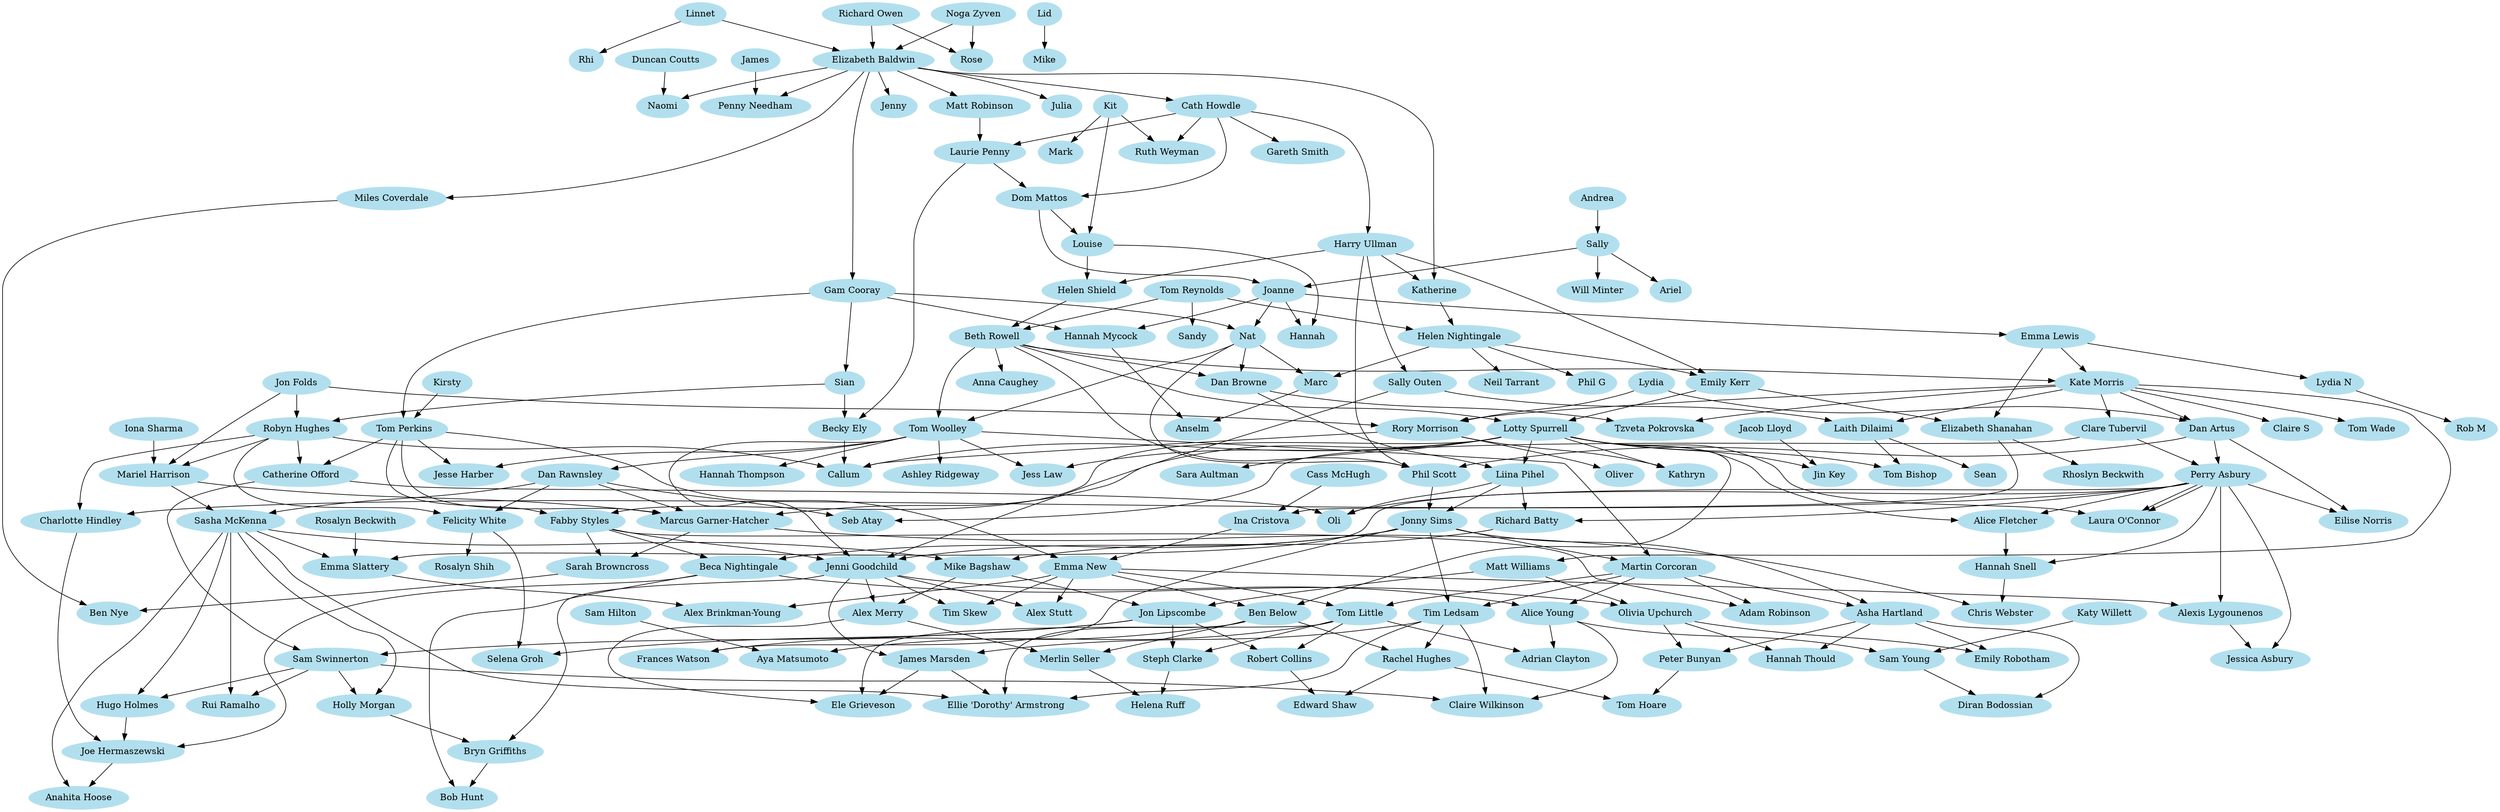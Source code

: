 digraph oules {
    size="1500,750";
    node [color=lightblue2, style=filled];
    adam_robinson [ label="Adam Robinson" ];
    adrian_clayton [ label="Adrian Clayton" ];
    alex_brinkmanyoung [ label="Alex Brinkman-Young" ];
    alexis_lygounenos [ label="Alexis Lygounenos" ];
    alex_merry [ label="Alex Merry" ];
    alex_stutt [ label="Alex Stutt" ];
    alice_fletcher [ label="Alice Fletcher" ];
    alice_young [ label="Alice Young" ];
    anahita_hoose [ label="Anahita Hoose" ];
    andrea [ label="Andrea" ];
    anna_caughey [ label="Anna Caughey" ];
    anselm [ label="Anselm" ];
    ariel [ label="Ariel" ];
    asha_hartland [ label="Asha Hartland" ];
    ashley_ridgeway [ label="Ashley Ridgeway" ];
    aya_matsumoto [ label="Aya Matsumoto" ];
    beca_nightingale [ label="Beca Nightingale" ];
    becky_ely [ label="Becky Ely" ];
    ben_below [ label="Ben Below" ];
    ben_nye [ label="Ben Nye" ];
    beth_rowell [ label="Beth Rowell" ];
    bob_hunt [ label="Bob Hunt" ];
    bryn_griffiths [ label="Bryn Griffiths" ];
    callum [ label="Callum" ];
    cass_mchugh [ label="Cass McHugh" ];
    catherine_offord [ label="Catherine Offord" ];
    cath_howdle [ label="Cath Howdle" ];
    charlotte_hindley [ label="Charlotte Hindley" ];
    chris_webster [ label="Chris Webster" ];
    claire_s [ label="Claire S" ];
    claire_wilkinson [ label="Claire Wilkinson" ];
    clare_tubervil [ label="Clare Tubervil" ];
    dan_artus [ label="Dan Artus" ];
    dan_browne [ label="Dan Browne" ];
    dan_rawnsley [ label="Dan Rawnsley" ];
    diran_bodossian [ label="Diran Bodossian" ];
    dom_mattos [ label="Dom Mattos" ];
    duncan_coutts [ label="Duncan Coutts" ];
    edward_shaw [ label="Edward Shaw" ];
    eilise_norris [ label="Eilise Norris" ];
    ele_grieveson [ label="Ele Grieveson" ];
    elizabeth_baldwin [ label="Elizabeth Baldwin" ];
    elizabeth_shanahan [ label="Elizabeth Shanahan" ];
    ellie_dorothy_armstrong [ label="Ellie 'Dorothy' Armstrong" ];
    emily_kerr [ label="Emily Kerr" ];
    emily_robotham [ label="Emily Robotham" ];
    emma_lewis [ label="Emma Lewis" ];
    emma_new [ label="Emma New" ];
    emma_slattery [ label="Emma Slattery" ];
    fabby_styles [ label="Fabby Styles" ];
    felicity_white [ label="Felicity White" ];
    frances_watson [ label="Frances Watson" ];
    gam_cooray [ label="Gam Cooray" ];
    gareth_smith [ label="Gareth Smith" ];
    hannah [ label="Hannah" ];
    hannah_mycock [ label="Hannah Mycock" ];
    hannah_snell [ label="Hannah Snell" ];
    hannah_thompson [ label="Hannah Thompson" ];
    hannah_thould [ label="Hannah Thould" ];
    harry_ullman [ label="Harry Ullman" ];
    helena_ruff [ label="Helena Ruff" ];
    helen_nightingale [ label="Helen Nightingale" ];
    helen_shield [ label="Helen Shield" ];
    holly_morgan [ label="Holly Morgan" ];
    hugo_holmes [ label="Hugo Holmes" ];
    ina_cristova [ label="Ina Cristova" ];
    iona_sharma [ label="Iona Sharma" ];
    jacob_lloyd [ label="Jacob Lloyd" ];
    james [ label="James" ];
    james_marsden [ label="James Marsden" ];
    jenni_goodchild [ label="Jenni Goodchild" ];
    jenny [ label="Jenny" ];
    jesse_harber [ label="Jesse Harber" ];
    jessica_asbury [ label="Jessica Asbury" ];
    jess_law [ label="Jess Law" ];
    jin_key [ label="Jin Key" ];
    joanne [ label="Joanne" ];
    joe_hermaszewski [ label="Joe Hermaszewski" ];
    jon_folds [ label="Jon Folds" ];
    jon_lipscombe [ label="Jon Lipscombe" ];
    jonny_sims [ label="Jonny Sims" ];
    julia [ label="Julia" ];
    kate_morris [ label="Kate Morris" ];
    katherine [ label="Katherine" ];
    kathryn [ label="Kathryn" ];
    katy_willett [ label="Katy Willett" ];
    kirsty [ label="Kirsty" ];
    kit [ label="Kit" ];
    laith_dilaimi [ label="Laith Dilaimi" ];
    laura_oconnor [ label="Laura O'Connor" ];
    laurie_penny [ label="Laurie Penny" ];
    lid [ label="Lid" ];
    liina_pihel [ label="Liina Pihel" ];
    linnet [ label="Linnet" ];
    lotty_spurrell [ label="Lotty Spurrell" ];
    louise [ label="Louise" ];
    lydia [ label="Lydia" ];
    lydia_n [ label="Lydia N" ];
    marc [ label="Marc" ];
    marcus_garnerhatcher [ label="Marcus Garner-Hatcher" ];
    mariel_harrison [ label="Mariel Harrison" ];
    mark [ label="Mark" ];
    martin_corcoran [ label="Martin Corcoran" ];
    matt_robinson [ label="Matt Robinson" ];
    matt_williams [ label="Matt Williams" ];
    merlin_seller [ label="Merlin Seller" ];
    mike_bagshaw [ label="Mike Bagshaw" ];
    mike [ label="Mike" ];
    miles_coverdale [ label="Miles Coverdale" ];
    naomi [ label="Naomi" ];
    nat [ label="Nat" ];
    neil_tarrant [ label="Neil Tarrant" ];
    noga_zyven [ label="Noga Zyven" ];
    oli [ label="Oli" ];
    oliver [ label="Oliver" ];
    olivia_upchurch [ label="Olivia Upchurch" ];
    penny_needham [ label="Penny Needham" ];
    perry_asbury [ label="Perry Asbury" ];
    peter_bunyan [ label="Peter Bunyan" ];
    phil_g [ label="Phil G" ];
    phil_scott [ label="Phil Scott" ];
    rachel_hughes [ label="Rachel Hughes" ];
    rhi [ label="Rhi" ];
    rhoslyn_beckwith [ label="Rhoslyn Beckwith" ];
    richard_batty [ label="Richard Batty" ];
    richard_owen [ label="Richard Owen" ];
    robert_collins [ label="Robert Collins" ];
    rob_m [ label="Rob M" ];
    robyn_hughes [ label="Robyn Hughes" ];
    rory_morrison [ label="Rory Morrison" ];
    rosalyn_beckwith [ label="Rosalyn Beckwith" ];
    rosalyn_shih [ label="Rosalyn Shih" ];
    rose [ label="Rose" ];
    rui_ramalho [ label="Rui Ramalho" ];
    ruth_weyman [ label="Ruth Weyman" ];
    sally [ label="Sally" ];
    sally_outen [ label="Sally Outen" ];
    sam_hilton [ label="Sam Hilton" ];
    sam_swinnerton [ label="Sam Swinnerton" ];
    sam_young [ label="Sam Young" ];
    sandy [ label="Sandy" ];
    sara_aultman [ label="Sara Aultman" ];
    sarah_browncross [ label="Sarah Browncross" ];
    sasha_mckenna [ label="Sasha McKenna" ];
    sean [ label="Sean" ];
    seb_atay [ label="Seb Atay" ];
    selena_groh [ label="Selena Groh" ];
    sian [ label="Sian" ];
    steph_clarke [ label="Steph Clarke" ];
    tim_ledsam [ label="Tim Ledsam" ];
    tim_skew [ label="Tim Skew" ];
    tom_bishop [ label="Tom Bishop" ];
    tom_hoare [ label="Tom Hoare" ];
    tom_little [ label="Tom Little" ];
    tom_perkins [ label="Tom Perkins" ];
    tom_reynolds [ label="Tom Reynolds" ];
    tom_wade [ label="Tom Wade" ];
    tom_woolley [ label="Tom Woolley" ];
    tzveta_pokrovska [ label="Tzveta Pokrovska" ];
    will_minter [ label="Will Minter" ];
    {
        emma_new;
        lotty_spurrell;
    } -> ben_below;
    {
        tom_perkins;
        ina_cristova;
    } -> emma_new;
    {
        emily_kerr;
        beth_rowell;
    } -> lotty_spurrell;
    {
        helen_nightingale;
        harry_ullman;
    } -> emily_kerr;
    {
        tom_reynolds;
        helen_shield;
    } -> beth_rowell;
    {
        tom_reynolds;
        katherine;
    } -> helen_nightingale;
    {
        cath_howdle;
    } -> harry_ullman;
    {
        tom_reynolds;
    } -> sandy;
    {
        laith_dilaimi;
        lotty_spurrell;
    } -> tom_bishop;
    {
        perry_asbury;
        lotty_spurrell;
    } -> laura_oconnor;
    {
        perry_asbury;
        lotty_spurrell;
    } -> alice_fletcher;
    {
        dan_rawnsley;
        lotty_spurrell;
        tom_perkins;
        mariel_harrison;
    } -> marcus_garnerhatcher;
    {
        tom_perkins;
        lotty_spurrell;
    } -> fabby_styles;
    {
        dan_browne;
        lotty_spurrell;
    } -> liina_pihel;
    {
        jacob_lloyd;
        lotty_spurrell;
    } -> jin_key;
    {
        rory_morrison;
        lotty_spurrell;
        robyn_hughes;
        becky_ely;
    } -> callum;
    {
        rory_morrison;
        lotty_spurrell;
    } -> kathryn;
    {
        tom_woolley;
    } -> dan_rawnsley;
    {
        ben_below;
        jonny_sims;
    } -> frances_watson;
    {
        phil_scott;
        liina_pihel;
    } -> jonny_sims;
    {
        kate_morris;
        sally_outen;
    } -> laith_dilaimi;
    {
        dan_artus;
        clare_tubervil;
    } -> perry_asbury;
    {
        lydia;
        kate_morris;
    } -> dan_artus;
    {
        kate_morris;
    } -> clare_tubervil;
    {
        beth_rowell;
        emma_lewis;
    } -> kate_morris;
    {
        dan_artus;
        harry_ullman;
        nat;
        beth_rowell;
    } -> phil_scott;
    {
        robyn_hughes;
        jon_folds;
        iona_sharma;
    } -> mariel_harrison;
    {
        gam_cooray;
        kirsty;
    } -> tom_perkins;
    {
        beth_rowell;
        nat;
    } -> dan_browne;
    {
        jon_folds;
        kate_morris;
        lydia;
    } -> rory_morrison;
    {
        jon_folds;
        sian;
    } -> robyn_hughes;
    {
        cass_mchugh;
        elizabeth_shanahan;
    } -> ina_cristova;
    {
        joanne;
    } -> emma_lewis;
    {
        perry_asbury;
        dan_artus;
    } -> eilise_norris;
    {
        perry_asbury;
    } -> laura_oconnor;
    {
        perry_asbury;
        alice_fletcher;
    } -> hannah_snell;
    {
        perry_asbury;
        catherine_offord;
        liina_pihel;
    } -> oli;
    {
        tom_perkins;
        robyn_hughes;
    } -> catherine_offord;
    {
        perry_asbury;
        liina_pihel;
    } -> richard_batty;
    {
        richard_batty;
        sasha_mckenna;
    } -> mike_bagshaw;
    {
        dan_rawnsley;
        mariel_harrison;
    } -> sasha_mckenna;
    {
        perry_asbury;
        robyn_hughes;
    } -> charlotte_hindley;
    {
        perry_asbury;
        emma_new;
    } -> alexis_lygounenos;
    {
        perry_asbury;
        alexis_lygounenos;
    } -> jessica_asbury;
    {
        sam_swinnerton;
        sasha_mckenna;
    } -> rui_ramalho;
    {
        sam_swinnerton;
        sasha_mckenna;
    } -> hugo_holmes;
    {
        elizabeth_shanahan;
    } -> rhoslyn_beckwith;
    {
        emily_kerr;
        emma_lewis;
    } -> elizabeth_shanahan;
    {
        tom_perkins;
        tom_woolley;
    } -> jesse_harber;
    {
        beth_rowell;
        nat;
    } -> tom_woolley;
    {
        elizabeth_baldwin;
    } -> gam_cooray;
    {
        linnet;
        noga_zyven;
        richard_owen;
    } -> elizabeth_baldwin;
    {
        gam_cooray;
        joanne;
    } -> nat;
    {
        dom_mattos;
        sally;
    } -> joanne;
    {
        gam_cooray;
    } -> sian;
    {
        gam_cooray;
        joanne;
    } -> hannah_mycock;
    {
        sian;
        laurie_penny;
    } -> becky_ely;
    {
        matt_robinson;
        cath_howdle;
    } -> laurie_penny;
    {
        elizabeth_baldwin;
    } -> julia;
    {
        elizabeth_baldwin;
        harry_ullman;
    } -> katherine;
    {
        elizabeth_baldwin;
    } -> miles_coverdale;
    {
        james;
        elizabeth_baldwin;
    } -> penny_needham;
    {
        elizabeth_baldwin;
    } -> matt_robinson;
    {
        elizabeth_baldwin;
    } -> jenny;
    {
        elizabeth_baldwin;
    } -> cath_howdle;
    {
        cath_howdle;
    } -> gareth_smith;
    {
        cath_howdle;
        kit;
    } -> ruth_weyman;
    {
        duncan_coutts;
        elizabeth_baldwin;
    } -> naomi;
    {
        linnet;
    } -> rhi;
    {
        richard_owen;
        noga_zyven;
    } -> rose;
    {
        lid;
    } -> mike;
    {
        laurie_penny;
        cath_howdle;
    } -> dom_mattos;
    {
        andrea;
    } -> sally;
    {
        dom_mattos;
        kit;
    } -> louise;
    {
        louise;
        harry_ullman;
    } -> helen_shield;
    {
        kit;
    } -> mark;
    {
        sally;
    } -> will_minter;
    {
        sally;
    } -> ariel;
    {
        harry_ullman;
    } -> sally_outen;
    {
        helen_nightingale;
    } -> phil_g;
    {
        louise;
        joanne;
    } -> hannah;
    {
        tom_woolley;
    } -> ashley_ridgeway;
    {
        beth_rowell;
    } -> anna_caughey;
    {
        kate_morris;
    } -> claire_s;
    {
        tom_woolley;
        jonny_sims;
    } -> martin_corcoran;
    {
        dan_browne;
        kate_morris;
    } -> tzveta_pokrovska;
    {
        kate_morris;
    } -> matt_williams;
    {
        kate_morris;
    } -> tom_wade;
    {
        helen_nightingale;
        nat;
    } -> marc;
    {
        marc;
        hannah_mycock;
    } -> anselm;
    {
        jonny_sims;
        fabby_styles;
        tom_woolley;
        sally_outen;
    } -> jenni_goodchild;
    {
        rory_morrison;
    } -> oliver;
    {
        dan_rawnsley;
        clare_tubervil;
    } -> seb_atay;
    {
        sam_swinnerton;
        sasha_mckenna;
    } -> holly_morgan;
    {
        helen_nightingale;
    } -> neil_tarrant;
    {
        laith_dilaimi;
    } -> sean;
    {
        tom_woolley;
        lotty_spurrell;
    } -> jess_law;
    {
        tom_woolley;
    } -> hannah_thompson;
    {
        emma_lewis;
    } -> lydia_n;
    {
        lydia_n;
    } -> rob_m;
    {
        mike_bagshaw;
        matt_williams;
    } -> jon_lipscombe;
    {
        marcus_garnerhatcher;
        fabby_styles;
    } -> sarah_browncross;
    {
        miles_coverdale;
        sarah_browncross;
    } -> ben_nye;
    {
        lotty_spurrell;
    } -> sara_aultman;
    {
        jonny_sims;
        fabby_styles;
    } -> beca_nightingale;
    {
        jonny_sims;
        martin_corcoran;
    } -> asha_hartland;
    {
        asha_hartland;
        olivia_upchurch;
    } -> emily_robotham;
    {
        jon_lipscombe;
        catherine_offord;
    } -> sam_swinnerton;
    {
        holly_morgan;
        jenni_goodchild;
    } -> bryn_griffiths;
    {
        asha_hartland;
        olivia_upchurch;
    } -> hannah_thould;
    {
        matt_williams;
        beca_nightingale;
    } -> olivia_upchurch;
    {
        dan_rawnsley;
        robyn_hughes;
    } -> felicity_white;
    {
        jon_lipscombe;
        felicity_white;
    } -> selena_groh;
    {
        felicity_white;
    } -> rosalyn_shih;
    {
        martin_corcoran;
        fabby_styles;
    } -> adam_robinson;
    {
        sam_swinnerton;
        alice_young;
        tim_ledsam;
    } -> claire_wilkinson;
    {
        martin_corcoran;
        jenni_goodchild;
    } -> alice_young;
    {
        jonny_sims;
        martin_corcoran;
    } -> tim_ledsam;
    {
        alice_young;
        katy_willett;
    } -> sam_young;
    {
        martin_corcoran;
        emma_new;
    } -> tom_little;
    {
        tom_little;
        sam_hilton;
    } -> aya_matsumoto;
    {
        ben_below;
        tim_ledsam;
    } -> rachel_hughes;
    {
        asha_hartland;
        olivia_upchurch;
    } -> peter_bunyan;
    {
        tom_little;
        alice_young;
    } -> adrian_clayton;
    {
        tom_little;
        jon_lipscombe;
    } -> steph_clarke;
    {
        ben_below;
        sasha_mckenna;
        tim_ledsam;
        james_marsden;
    } -> ellie_dorothy_armstrong;
    {
        bryn_griffiths;
        beca_nightingale;
    } -> bob_hunt;
    {
        ben_below;
        alex_merry;
    } -> merlin_seller;
    {
        mike_bagshaw;
        jenni_goodchild;
    } -> alex_merry;
    {
        robert_collins;
        rachel_hughes;
    } -> edward_shaw;
    {
        merlin_seller;
        steph_clarke;
    } -> helena_ruff;
    {
        tom_little;
        jon_lipscombe;
    } -> robert_collins;
    {
        beca_nightingale;
        charlotte_hindley;
        hugo_holmes;
    } -> joe_hermaszewski;
    {
        joe_hermaszewski;
        sasha_mckenna;
    } -> anahita_hoose;
    {
        rosalyn_beckwith;
        sasha_mckenna;
        perry_asbury;
    } -> emma_slattery;
    {
        emma_slattery;
        emma_new;
    } -> alex_brinkmanyoung;
    {
        asha_hartland;
        sam_young;
    } -> diran_bodossian;
    {
        jenni_goodchild;
        emma_new;
    } -> tim_skew;
    {
        peter_bunyan;
        rachel_hughes;
    } -> tom_hoare;
    {
        marcus_garnerhatcher;
        hannah_snell;
    } -> chris_webster;
    {
        tim_ledsam;
        jenni_goodchild;
    } -> james_marsden;
    {
        james_marsden;
        alex_merry;
        tom_little;
    } -> ele_grieveson;
    {
        emma_new;
        jenni_goodchild;
    } -> alex_stutt;
}
